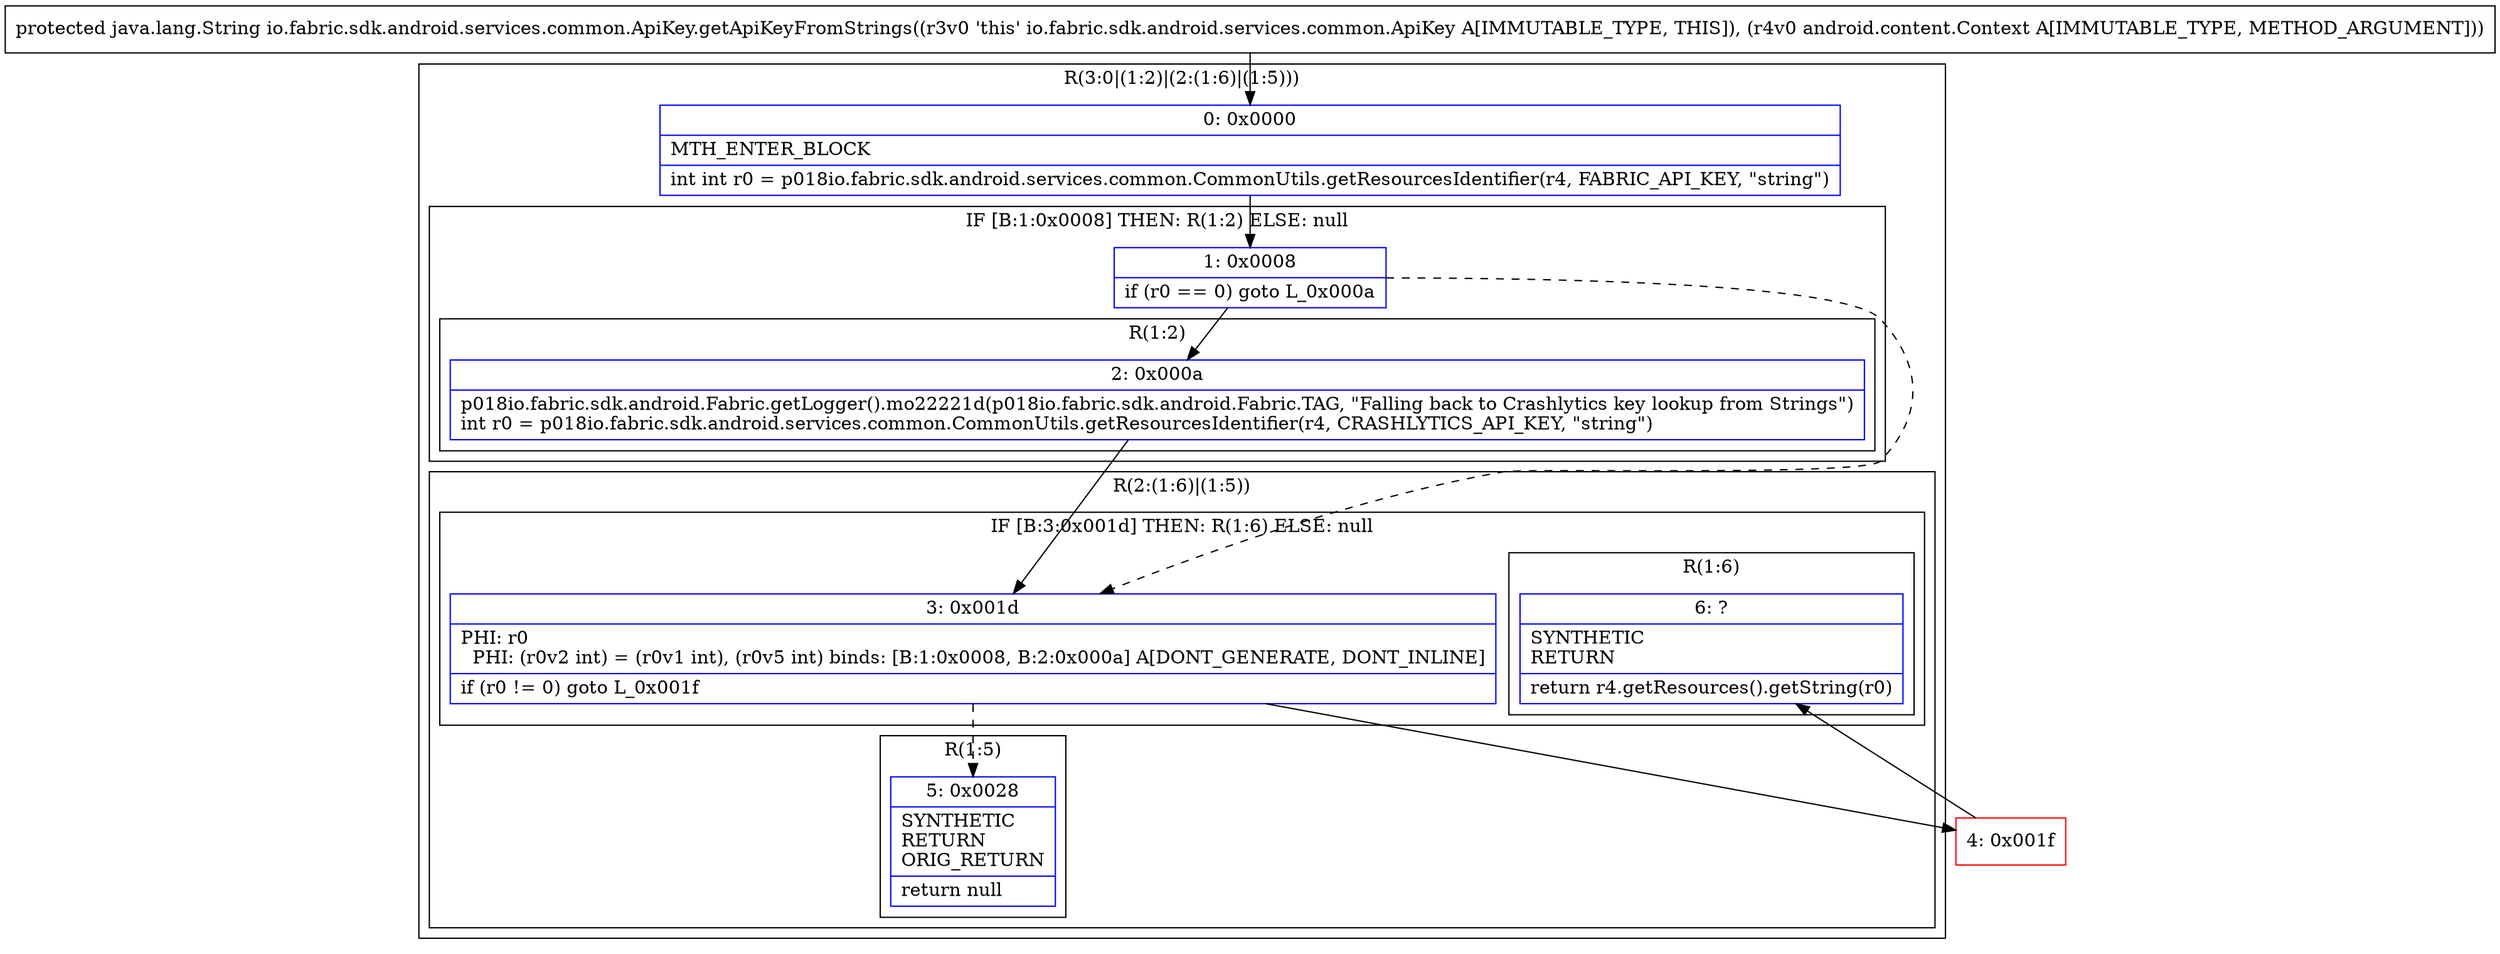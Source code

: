 digraph "CFG forio.fabric.sdk.android.services.common.ApiKey.getApiKeyFromStrings(Landroid\/content\/Context;)Ljava\/lang\/String;" {
subgraph cluster_Region_110084299 {
label = "R(3:0|(1:2)|(2:(1:6)|(1:5)))";
node [shape=record,color=blue];
Node_0 [shape=record,label="{0\:\ 0x0000|MTH_ENTER_BLOCK\l|int int r0 = p018io.fabric.sdk.android.services.common.CommonUtils.getResourcesIdentifier(r4, FABRIC_API_KEY, \"string\")\l}"];
subgraph cluster_IfRegion_1233458008 {
label = "IF [B:1:0x0008] THEN: R(1:2) ELSE: null";
node [shape=record,color=blue];
Node_1 [shape=record,label="{1\:\ 0x0008|if (r0 == 0) goto L_0x000a\l}"];
subgraph cluster_Region_50954449 {
label = "R(1:2)";
node [shape=record,color=blue];
Node_2 [shape=record,label="{2\:\ 0x000a|p018io.fabric.sdk.android.Fabric.getLogger().mo22221d(p018io.fabric.sdk.android.Fabric.TAG, \"Falling back to Crashlytics key lookup from Strings\")\lint r0 = p018io.fabric.sdk.android.services.common.CommonUtils.getResourcesIdentifier(r4, CRASHLYTICS_API_KEY, \"string\")\l}"];
}
}
subgraph cluster_Region_1700476850 {
label = "R(2:(1:6)|(1:5))";
node [shape=record,color=blue];
subgraph cluster_IfRegion_258251103 {
label = "IF [B:3:0x001d] THEN: R(1:6) ELSE: null";
node [shape=record,color=blue];
Node_3 [shape=record,label="{3\:\ 0x001d|PHI: r0 \l  PHI: (r0v2 int) = (r0v1 int), (r0v5 int) binds: [B:1:0x0008, B:2:0x000a] A[DONT_GENERATE, DONT_INLINE]\l|if (r0 != 0) goto L_0x001f\l}"];
subgraph cluster_Region_1997904352 {
label = "R(1:6)";
node [shape=record,color=blue];
Node_6 [shape=record,label="{6\:\ ?|SYNTHETIC\lRETURN\l|return r4.getResources().getString(r0)\l}"];
}
}
subgraph cluster_Region_694538972 {
label = "R(1:5)";
node [shape=record,color=blue];
Node_5 [shape=record,label="{5\:\ 0x0028|SYNTHETIC\lRETURN\lORIG_RETURN\l|return null\l}"];
}
}
}
Node_4 [shape=record,color=red,label="{4\:\ 0x001f}"];
MethodNode[shape=record,label="{protected java.lang.String io.fabric.sdk.android.services.common.ApiKey.getApiKeyFromStrings((r3v0 'this' io.fabric.sdk.android.services.common.ApiKey A[IMMUTABLE_TYPE, THIS]), (r4v0 android.content.Context A[IMMUTABLE_TYPE, METHOD_ARGUMENT])) }"];
MethodNode -> Node_0;
Node_0 -> Node_1;
Node_1 -> Node_2;
Node_1 -> Node_3[style=dashed];
Node_2 -> Node_3;
Node_3 -> Node_4;
Node_3 -> Node_5[style=dashed];
Node_4 -> Node_6;
}

